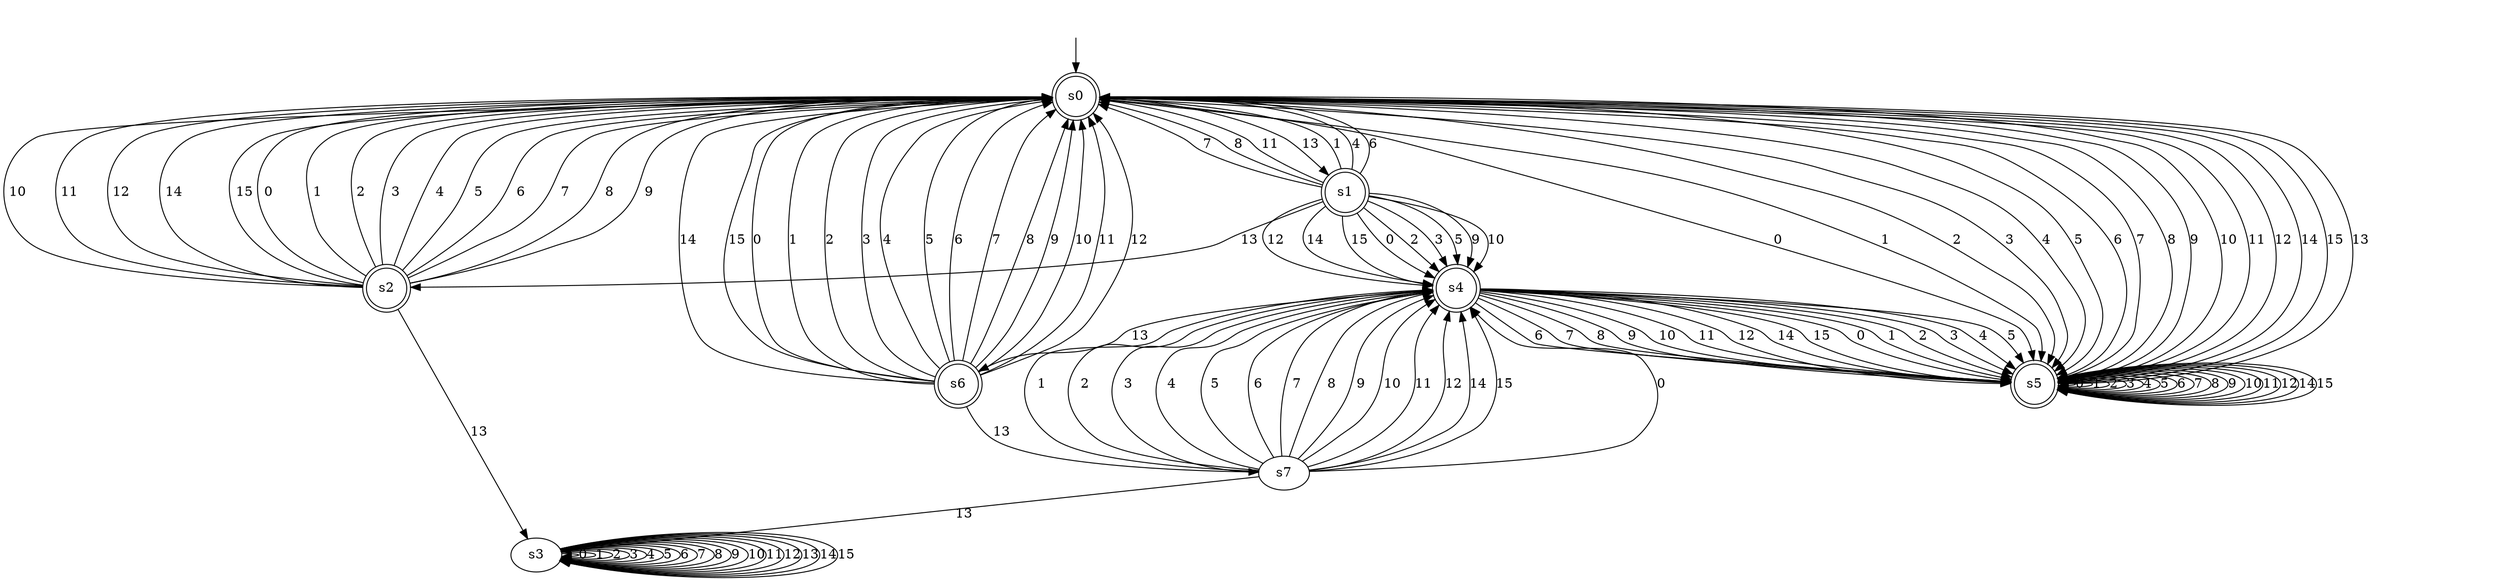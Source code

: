 digraph model_1_2 {
s0 [label="s0", shape=doublecircle];
s1 [label="s1", shape=doublecircle];
s2 [label="s2", shape=doublecircle];
s3 [label="s3"];
s4 [label="s4", shape=doublecircle];
s5 [label="s5", shape=doublecircle];
s6 [label="s6", shape=doublecircle];
s7 [label="s7"];
s0 -> s5  [label="0"];
s0 -> s5  [label="1"];
s0 -> s5  [label="2"];
s0 -> s5  [label="3"];
s0 -> s5  [label="4"];
s0 -> s5  [label="5"];
s0 -> s5  [label="6"];
s0 -> s5  [label="7"];
s0 -> s5  [label="8"];
s0 -> s5  [label="9"];
s0 -> s5  [label="10"];
s0 -> s5  [label="11"];
s0 -> s5  [label="12"];
s0 -> s1  [label="13"];
s0 -> s5  [label="14"];
s0 -> s5  [label="15"];
s1 -> s4  [label="0"];
s1 -> s0  [label="1"];
s1 -> s4  [label="2"];
s1 -> s4  [label="3"];
s1 -> s0  [label="4"];
s1 -> s4  [label="5"];
s1 -> s0  [label="6"];
s1 -> s0  [label="7"];
s1 -> s0  [label="8"];
s1 -> s4  [label="9"];
s1 -> s4  [label="10"];
s1 -> s0  [label="11"];
s1 -> s4  [label="12"];
s1 -> s2  [label="13"];
s1 -> s4  [label="14"];
s1 -> s4  [label="15"];
s2 -> s0  [label="0"];
s2 -> s0  [label="1"];
s2 -> s0  [label="2"];
s2 -> s0  [label="3"];
s2 -> s0  [label="4"];
s2 -> s0  [label="5"];
s2 -> s0  [label="6"];
s2 -> s0  [label="7"];
s2 -> s0  [label="8"];
s2 -> s0  [label="9"];
s2 -> s0  [label="10"];
s2 -> s0  [label="11"];
s2 -> s0  [label="12"];
s2 -> s3  [label="13"];
s2 -> s0  [label="14"];
s2 -> s0  [label="15"];
s3 -> s3  [label="0"];
s3 -> s3  [label="1"];
s3 -> s3  [label="2"];
s3 -> s3  [label="3"];
s3 -> s3  [label="4"];
s3 -> s3  [label="5"];
s3 -> s3  [label="6"];
s3 -> s3  [label="7"];
s3 -> s3  [label="8"];
s3 -> s3  [label="9"];
s3 -> s3  [label="10"];
s3 -> s3  [label="11"];
s3 -> s3  [label="12"];
s3 -> s3  [label="13"];
s3 -> s3  [label="14"];
s3 -> s3  [label="15"];
s4 -> s5  [label="0"];
s4 -> s5  [label="1"];
s4 -> s5  [label="2"];
s4 -> s5  [label="3"];
s4 -> s5  [label="4"];
s4 -> s5  [label="5"];
s4 -> s5  [label="6"];
s4 -> s5  [label="7"];
s4 -> s5  [label="8"];
s4 -> s5  [label="9"];
s4 -> s5  [label="10"];
s4 -> s5  [label="11"];
s4 -> s5  [label="12"];
s4 -> s6  [label="13"];
s4 -> s5  [label="14"];
s4 -> s5  [label="15"];
s5 -> s5  [label="0"];
s5 -> s5  [label="1"];
s5 -> s5  [label="2"];
s5 -> s5  [label="3"];
s5 -> s5  [label="4"];
s5 -> s5  [label="5"];
s5 -> s5  [label="6"];
s5 -> s5  [label="7"];
s5 -> s5  [label="8"];
s5 -> s5  [label="9"];
s5 -> s5  [label="10"];
s5 -> s5  [label="11"];
s5 -> s5  [label="12"];
s5 -> s0  [label="13"];
s5 -> s5  [label="14"];
s5 -> s5  [label="15"];
s6 -> s0  [label="0"];
s6 -> s0  [label="1"];
s6 -> s0  [label="2"];
s6 -> s0  [label="3"];
s6 -> s0  [label="4"];
s6 -> s0  [label="5"];
s6 -> s0  [label="6"];
s6 -> s0  [label="7"];
s6 -> s0  [label="8"];
s6 -> s0  [label="9"];
s6 -> s0  [label="10"];
s6 -> s0  [label="11"];
s6 -> s0  [label="12"];
s6 -> s7  [label="13"];
s6 -> s0  [label="14"];
s6 -> s0  [label="15"];
s7 -> s4  [label="0"];
s7 -> s4  [label="1"];
s7 -> s4  [label="2"];
s7 -> s4  [label="3"];
s7 -> s4  [label="4"];
s7 -> s4  [label="5"];
s7 -> s4  [label="6"];
s7 -> s4  [label="7"];
s7 -> s4  [label="8"];
s7 -> s4  [label="9"];
s7 -> s4  [label="10"];
s7 -> s4  [label="11"];
s7 -> s4  [label="12"];
s7 -> s3  [label="13"];
s7 -> s4  [label="14"];
s7 -> s4  [label="15"];
__start0 [label="", shape=none];
__start0 -> s0  [label=""];
}
